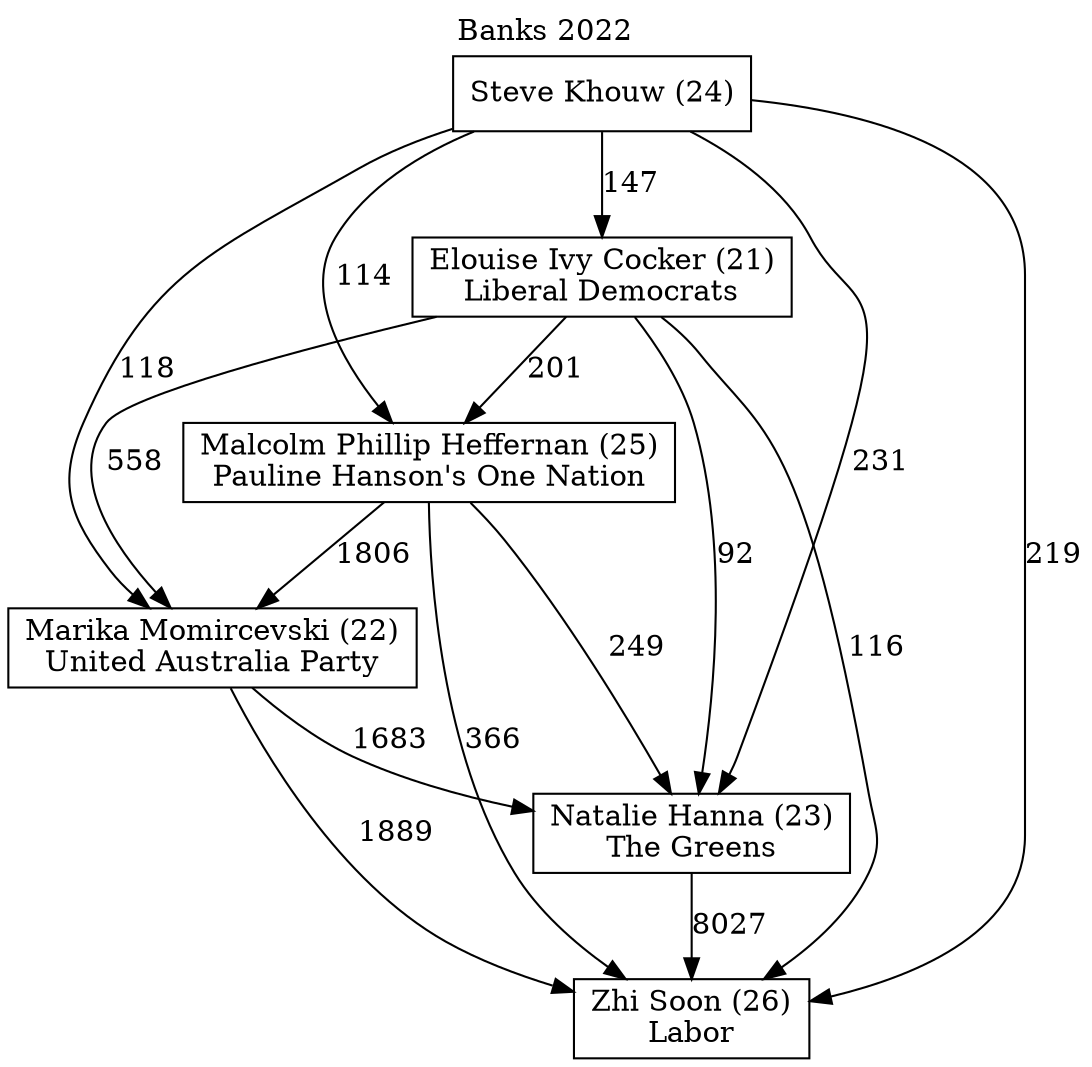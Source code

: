 // House preference flow
digraph "Zhi Soon (26)_Banks_2022" {
	graph [label="Banks 2022" labelloc=t mclimit=10]
	node [shape=box]
	"Marika Momircevski (22)" [label="Marika Momircevski (22)
United Australia Party"]
	"Malcolm Phillip Heffernan (25)" [label="Malcolm Phillip Heffernan (25)
Pauline Hanson's One Nation"]
	"Steve Khouw (24)" [label="Steve Khouw (24)
"]
	"Natalie Hanna (23)" [label="Natalie Hanna (23)
The Greens"]
	"Elouise Ivy Cocker (21)" [label="Elouise Ivy Cocker (21)
Liberal Democrats"]
	"Zhi Soon (26)" [label="Zhi Soon (26)
Labor"]
	"Malcolm Phillip Heffernan (25)" -> "Zhi Soon (26)" [label=366]
	"Elouise Ivy Cocker (21)" -> "Malcolm Phillip Heffernan (25)" [label=201]
	"Natalie Hanna (23)" -> "Zhi Soon (26)" [label=8027]
	"Elouise Ivy Cocker (21)" -> "Zhi Soon (26)" [label=116]
	"Marika Momircevski (22)" -> "Zhi Soon (26)" [label=1889]
	"Steve Khouw (24)" -> "Malcolm Phillip Heffernan (25)" [label=114]
	"Steve Khouw (24)" -> "Elouise Ivy Cocker (21)" [label=147]
	"Malcolm Phillip Heffernan (25)" -> "Natalie Hanna (23)" [label=249]
	"Marika Momircevski (22)" -> "Natalie Hanna (23)" [label=1683]
	"Steve Khouw (24)" -> "Natalie Hanna (23)" [label=231]
	"Malcolm Phillip Heffernan (25)" -> "Marika Momircevski (22)" [label=1806]
	"Steve Khouw (24)" -> "Marika Momircevski (22)" [label=118]
	"Steve Khouw (24)" -> "Zhi Soon (26)" [label=219]
	"Elouise Ivy Cocker (21)" -> "Marika Momircevski (22)" [label=558]
	"Elouise Ivy Cocker (21)" -> "Natalie Hanna (23)" [label=92]
}
